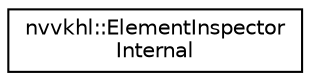 digraph "Graphical Class Hierarchy"
{
 // LATEX_PDF_SIZE
  edge [fontname="Helvetica",fontsize="10",labelfontname="Helvetica",labelfontsize="10"];
  node [fontname="Helvetica",fontsize="10",shape=record];
  rankdir="LR";
  Node0 [label="nvvkhl::ElementInspector\lInternal",height=0.2,width=0.4,color="black", fillcolor="white", style="filled",URL="$classnvvkhl_1_1_element_inspector_internal.html",tooltip=" "];
}
